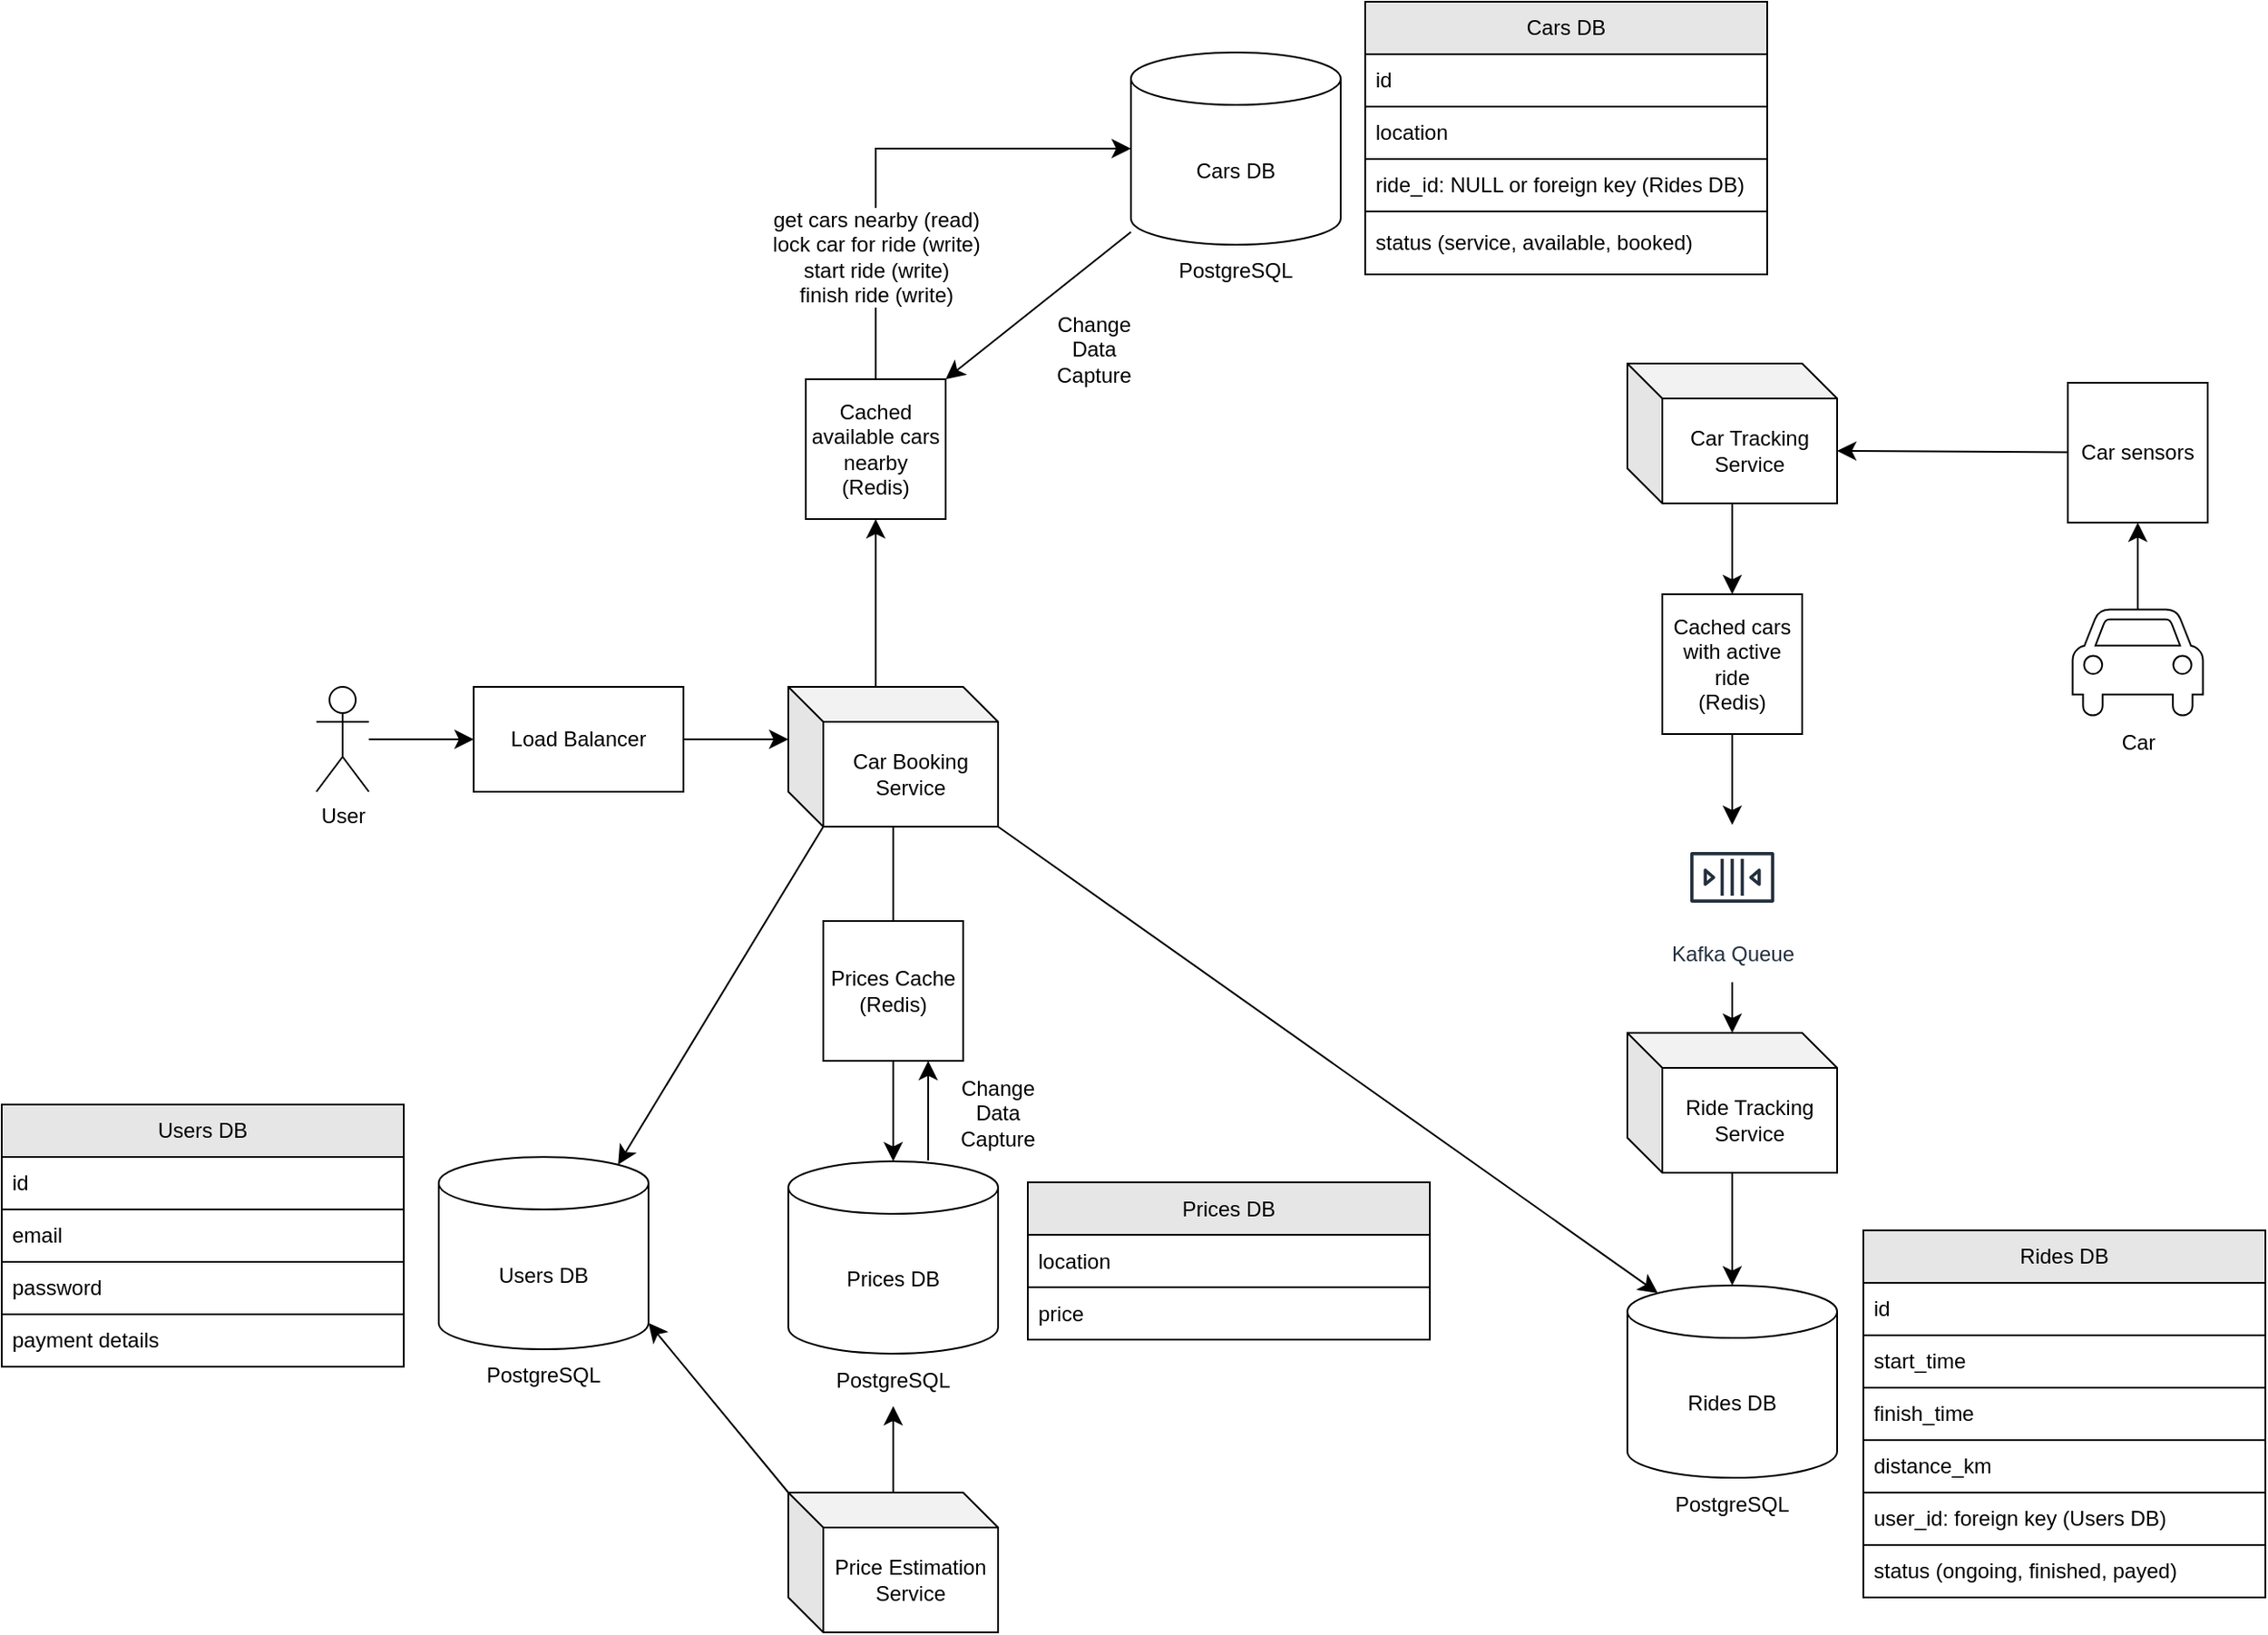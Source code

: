 <mxfile version="26.0.9">
  <diagram name="system-design" id="sCHedO5sb3NCKmZcauj-">
    <mxGraphModel dx="2324" dy="1550" grid="1" gridSize="10" guides="1" tooltips="1" connect="1" arrows="1" fold="1" page="1" pageScale="1" pageWidth="1169" pageHeight="827" math="0" shadow="0">
      <root>
        <mxCell id="0" />
        <mxCell id="1" parent="0" />
        <mxCell id="3JaNWiiR6AFBt9iG92Yo-1" style="edgeStyle=none;curved=1;rounded=0;orthogonalLoop=1;jettySize=auto;html=1;entryX=0;entryY=0.5;entryDx=0;entryDy=0;fontSize=12;startSize=8;endSize=8;" edge="1" parent="1" target="3JaNWiiR6AFBt9iG92Yo-8" source="3JaNWiiR6AFBt9iG92Yo-2">
          <mxGeometry relative="1" as="geometry">
            <mxPoint x="60" y="330" as="sourcePoint" />
            <mxPoint x="110" y="315" as="targetPoint" />
          </mxGeometry>
        </mxCell>
        <mxCell id="3JaNWiiR6AFBt9iG92Yo-2" value="User" style="shape=umlActor;verticalLabelPosition=bottom;verticalAlign=top;html=1;outlineConnect=0;" vertex="1" parent="1">
          <mxGeometry x="20" y="306" width="30" height="60" as="geometry" />
        </mxCell>
        <mxCell id="3JaNWiiR6AFBt9iG92Yo-3" style="edgeStyle=none;curved=1;rounded=0;orthogonalLoop=1;jettySize=auto;html=1;fontSize=12;startSize=8;endSize=8;" edge="1" parent="1" source="3JaNWiiR6AFBt9iG92Yo-4" target="3JaNWiiR6AFBt9iG92Yo-5">
          <mxGeometry relative="1" as="geometry" />
        </mxCell>
        <mxCell id="3JaNWiiR6AFBt9iG92Yo-4" value="Car" style="shape=mxgraph.signs.transportation.car_4;html=1;pointerEvents=1;fillColor=#FFFFFF;strokeColor=#000000;verticalLabelPosition=bottom;verticalAlign=top;align=center;" vertex="1" parent="1">
          <mxGeometry x="1024.73" y="261.75" width="74.54" height="62.5" as="geometry" />
        </mxCell>
        <mxCell id="3JaNWiiR6AFBt9iG92Yo-5" value="Car sensors" style="whiteSpace=wrap;html=1;aspect=fixed;" vertex="1" parent="1">
          <mxGeometry x="1022" y="132" width="80" height="80" as="geometry" />
        </mxCell>
        <mxCell id="3JaNWiiR6AFBt9iG92Yo-6" value="Car Tracking Service" style="shape=cube;whiteSpace=wrap;html=1;boundedLbl=1;backgroundOutline=1;darkOpacity=0.05;darkOpacity2=0.1;" vertex="1" parent="1">
          <mxGeometry x="770" y="121" width="120" height="80" as="geometry" />
        </mxCell>
        <mxCell id="3JaNWiiR6AFBt9iG92Yo-7" style="edgeStyle=none;curved=1;rounded=0;orthogonalLoop=1;jettySize=auto;html=1;fontSize=12;startSize=8;endSize=8;entryX=0;entryY=0;entryDx=120;entryDy=50;entryPerimeter=0;" edge="1" parent="1" source="3JaNWiiR6AFBt9iG92Yo-5" target="3JaNWiiR6AFBt9iG92Yo-6">
          <mxGeometry relative="1" as="geometry">
            <mxPoint x="1273" y="177.5" as="targetPoint" />
          </mxGeometry>
        </mxCell>
        <mxCell id="3JaNWiiR6AFBt9iG92Yo-8" value="Load Balancer" style="rounded=0;whiteSpace=wrap;html=1;" vertex="1" parent="1">
          <mxGeometry x="110" y="306" width="120" height="60" as="geometry" />
        </mxCell>
        <mxCell id="3JaNWiiR6AFBt9iG92Yo-9" style="edgeStyle=none;curved=1;rounded=0;orthogonalLoop=1;jettySize=auto;html=1;fontSize=12;startSize=8;endSize=8;" edge="1" parent="1" source="3JaNWiiR6AFBt9iG92Yo-10" target="3JaNWiiR6AFBt9iG92Yo-15">
          <mxGeometry relative="1" as="geometry" />
        </mxCell>
        <mxCell id="3JaNWiiR6AFBt9iG92Yo-10" value="Car Booking Service" style="shape=cube;whiteSpace=wrap;html=1;boundedLbl=1;backgroundOutline=1;darkOpacity=0.05;darkOpacity2=0.1;" vertex="1" parent="1">
          <mxGeometry x="290" y="306" width="120" height="80" as="geometry" />
        </mxCell>
        <mxCell id="3JaNWiiR6AFBt9iG92Yo-11" value="&lt;div&gt;get cars nearby (read)&lt;/div&gt;lock car for ride (write)&lt;div&gt;start ride (write)&lt;br&gt;&lt;div&gt;finish ride (write)&lt;/div&gt;&lt;/div&gt;" style="edgeStyle=orthogonalEdgeStyle;rounded=0;orthogonalLoop=1;jettySize=auto;html=1;entryX=0;entryY=0.5;entryDx=0;entryDy=0;entryPerimeter=0;fontSize=12;startSize=8;endSize=8;startArrow=none;startFill=0;exitX=0.5;exitY=0;exitDx=0;exitDy=0;" edge="1" parent="1" source="3JaNWiiR6AFBt9iG92Yo-39" target="3JaNWiiR6AFBt9iG92Yo-20">
          <mxGeometry x="-0.496" relative="1" as="geometry">
            <mxPoint as="offset" />
          </mxGeometry>
        </mxCell>
        <mxCell id="3JaNWiiR6AFBt9iG92Yo-12" style="edgeStyle=none;curved=1;rounded=0;orthogonalLoop=1;jettySize=auto;html=1;fontSize=12;startSize=8;endSize=8;entryX=0;entryY=0;entryDx=0;entryDy=30;entryPerimeter=0;exitX=1;exitY=0.5;exitDx=0;exitDy=0;" edge="1" parent="1" source="3JaNWiiR6AFBt9iG92Yo-8" target="3JaNWiiR6AFBt9iG92Yo-10">
          <mxGeometry relative="1" as="geometry">
            <mxPoint x="280" y="340" as="targetPoint" />
          </mxGeometry>
        </mxCell>
        <mxCell id="3JaNWiiR6AFBt9iG92Yo-13" style="edgeStyle=none;curved=1;rounded=0;orthogonalLoop=1;jettySize=auto;html=1;fontSize=12;startSize=8;endSize=8;entryX=0.5;entryY=1;entryDx=0;entryDy=0;" edge="1" parent="1" source="3JaNWiiR6AFBt9iG92Yo-14" target="3JaNWiiR6AFBt9iG92Yo-32">
          <mxGeometry relative="1" as="geometry" />
        </mxCell>
        <mxCell id="3JaNWiiR6AFBt9iG92Yo-14" value="Price Estimation Service" style="shape=cube;whiteSpace=wrap;html=1;boundedLbl=1;backgroundOutline=1;darkOpacity=0.05;darkOpacity2=0.1;" vertex="1" parent="1">
          <mxGeometry x="290" y="767" width="120" height="80" as="geometry" />
        </mxCell>
        <mxCell id="3JaNWiiR6AFBt9iG92Yo-15" value="Prices DB" style="shape=cylinder3;whiteSpace=wrap;html=1;boundedLbl=1;backgroundOutline=1;size=15;" vertex="1" parent="1">
          <mxGeometry x="290" y="577.5" width="120" height="110" as="geometry" />
        </mxCell>
        <mxCell id="3JaNWiiR6AFBt9iG92Yo-16" value="Prices Cache&lt;div&gt;(Redis)&lt;/div&gt;" style="whiteSpace=wrap;html=1;aspect=fixed;" vertex="1" parent="1">
          <mxGeometry x="310" y="440" width="80" height="80" as="geometry" />
        </mxCell>
        <mxCell id="3JaNWiiR6AFBt9iG92Yo-17" value="" style="endArrow=classic;html=1;rounded=0;fontSize=12;startSize=8;endSize=8;curved=1;entryX=0.75;entryY=1;entryDx=0;entryDy=0;" edge="1" parent="1" target="3JaNWiiR6AFBt9iG92Yo-16">
          <mxGeometry width="50" height="50" relative="1" as="geometry">
            <mxPoint x="370" y="577" as="sourcePoint" />
            <mxPoint x="440" y="460" as="targetPoint" />
          </mxGeometry>
        </mxCell>
        <mxCell id="3JaNWiiR6AFBt9iG92Yo-18" value="Change&lt;div&gt;Data&lt;/div&gt;&lt;div&gt;Capture&lt;/div&gt;" style="text;html=1;align=center;verticalAlign=middle;whiteSpace=wrap;rounded=0;" vertex="1" parent="1">
          <mxGeometry x="380" y="530" width="60" height="40" as="geometry" />
        </mxCell>
        <mxCell id="3JaNWiiR6AFBt9iG92Yo-19" value="" style="group" vertex="1" connectable="0" parent="1">
          <mxGeometry x="486" y="-57" width="120" height="140" as="geometry" />
        </mxCell>
        <mxCell id="3JaNWiiR6AFBt9iG92Yo-20" value="Cars DB" style="shape=cylinder3;whiteSpace=wrap;html=1;boundedLbl=1;backgroundOutline=1;size=15;" vertex="1" parent="3JaNWiiR6AFBt9iG92Yo-19">
          <mxGeometry width="120" height="110" as="geometry" />
        </mxCell>
        <mxCell id="3JaNWiiR6AFBt9iG92Yo-21" value="PostgreSQL" style="text;html=1;align=center;verticalAlign=middle;whiteSpace=wrap;rounded=0;" vertex="1" parent="3JaNWiiR6AFBt9iG92Yo-19">
          <mxGeometry x="30" y="110" width="60" height="30" as="geometry" />
        </mxCell>
        <mxCell id="3JaNWiiR6AFBt9iG92Yo-22" style="edgeStyle=none;curved=1;rounded=0;orthogonalLoop=1;jettySize=auto;html=1;fontSize=12;startSize=8;endSize=8;entryX=0;entryY=0;entryDx=0;entryDy=0;entryPerimeter=0;exitX=1;exitY=1;exitDx=0;exitDy=-15;exitPerimeter=0;startArrow=classic;startFill=1;endArrow=none;" edge="1" parent="1" source="3JaNWiiR6AFBt9iG92Yo-25" target="3JaNWiiR6AFBt9iG92Yo-14">
          <mxGeometry relative="1" as="geometry">
            <mxPoint x="290" y="750" as="targetPoint" />
          </mxGeometry>
        </mxCell>
        <mxCell id="3JaNWiiR6AFBt9iG92Yo-23" value="" style="group" vertex="1" connectable="0" parent="1">
          <mxGeometry x="150" y="500" width="120" height="195" as="geometry" />
        </mxCell>
        <mxCell id="3JaNWiiR6AFBt9iG92Yo-24" value="" style="group" vertex="1" connectable="0" parent="3JaNWiiR6AFBt9iG92Yo-23">
          <mxGeometry x="-60" y="75" width="120" height="140" as="geometry" />
        </mxCell>
        <mxCell id="3JaNWiiR6AFBt9iG92Yo-25" value="Users DB" style="shape=cylinder3;whiteSpace=wrap;html=1;boundedLbl=1;backgroundOutline=1;size=15;" vertex="1" parent="3JaNWiiR6AFBt9iG92Yo-24">
          <mxGeometry width="120" height="110" as="geometry" />
        </mxCell>
        <mxCell id="3JaNWiiR6AFBt9iG92Yo-26" value="PostgreSQL" style="text;html=1;align=center;verticalAlign=middle;whiteSpace=wrap;rounded=0;" vertex="1" parent="3JaNWiiR6AFBt9iG92Yo-24">
          <mxGeometry x="30" y="110" width="60" height="30" as="geometry" />
        </mxCell>
        <mxCell id="3JaNWiiR6AFBt9iG92Yo-27" value="Ride Tracking Service" style="shape=cube;whiteSpace=wrap;html=1;boundedLbl=1;backgroundOutline=1;darkOpacity=0.05;darkOpacity2=0.1;" vertex="1" parent="1">
          <mxGeometry x="770" y="504" width="120" height="80" as="geometry" />
        </mxCell>
        <mxCell id="3JaNWiiR6AFBt9iG92Yo-28" style="edgeStyle=none;curved=1;rounded=0;orthogonalLoop=1;jettySize=auto;html=1;fontSize=12;startSize=8;endSize=8;" edge="1" parent="1" source="3JaNWiiR6AFBt9iG92Yo-62" target="3JaNWiiR6AFBt9iG92Yo-37">
          <mxGeometry relative="1" as="geometry" />
        </mxCell>
        <mxCell id="3JaNWiiR6AFBt9iG92Yo-29" style="edgeStyle=none;curved=1;rounded=0;orthogonalLoop=1;jettySize=auto;html=1;entryX=0.5;entryY=0;entryDx=0;entryDy=0;entryPerimeter=0;fontSize=12;startSize=8;endSize=8;" edge="1" parent="1" source="3JaNWiiR6AFBt9iG92Yo-27" target="3JaNWiiR6AFBt9iG92Yo-34">
          <mxGeometry relative="1" as="geometry" />
        </mxCell>
        <mxCell id="3JaNWiiR6AFBt9iG92Yo-30" style="edgeStyle=none;curved=1;rounded=0;orthogonalLoop=1;jettySize=auto;html=1;entryX=0.145;entryY=0;entryDx=0;entryDy=4.35;entryPerimeter=0;fontSize=12;startSize=8;endSize=8;exitX=1;exitY=1;exitDx=0;exitDy=0;exitPerimeter=0;startArrow=none;startFill=0;" edge="1" parent="1" source="3JaNWiiR6AFBt9iG92Yo-10" target="3JaNWiiR6AFBt9iG92Yo-34">
          <mxGeometry relative="1" as="geometry" />
        </mxCell>
        <mxCell id="3JaNWiiR6AFBt9iG92Yo-31" style="edgeStyle=none;curved=1;rounded=0;orthogonalLoop=1;jettySize=auto;html=1;entryX=0.855;entryY=0;entryDx=0;entryDy=4.35;entryPerimeter=0;fontSize=12;startSize=8;endSize=8;exitX=0;exitY=0;exitDx=20;exitDy=80;exitPerimeter=0;startArrow=none;startFill=0;" edge="1" parent="1" source="3JaNWiiR6AFBt9iG92Yo-10" target="3JaNWiiR6AFBt9iG92Yo-25">
          <mxGeometry relative="1" as="geometry" />
        </mxCell>
        <mxCell id="3JaNWiiR6AFBt9iG92Yo-32" value="PostgreSQL" style="text;html=1;align=center;verticalAlign=middle;whiteSpace=wrap;rounded=0;" vertex="1" parent="1">
          <mxGeometry x="320" y="687.5" width="60" height="30" as="geometry" />
        </mxCell>
        <mxCell id="3JaNWiiR6AFBt9iG92Yo-33" value="" style="group" vertex="1" connectable="0" parent="1">
          <mxGeometry x="770" y="648.5" width="120" height="140" as="geometry" />
        </mxCell>
        <mxCell id="3JaNWiiR6AFBt9iG92Yo-34" value="Rides DB" style="shape=cylinder3;whiteSpace=wrap;html=1;boundedLbl=1;backgroundOutline=1;size=15;" vertex="1" parent="3JaNWiiR6AFBt9iG92Yo-33">
          <mxGeometry width="120" height="110" as="geometry" />
        </mxCell>
        <mxCell id="3JaNWiiR6AFBt9iG92Yo-35" value="PostgreSQL" style="text;html=1;align=center;verticalAlign=middle;whiteSpace=wrap;rounded=0;" vertex="1" parent="3JaNWiiR6AFBt9iG92Yo-33">
          <mxGeometry x="30" y="110" width="60" height="30" as="geometry" />
        </mxCell>
        <mxCell id="3JaNWiiR6AFBt9iG92Yo-36" value="" style="edgeStyle=none;curved=1;rounded=0;orthogonalLoop=1;jettySize=auto;html=1;fontSize=12;startSize=8;endSize=8;" edge="1" parent="1" target="3JaNWiiR6AFBt9iG92Yo-27">
          <mxGeometry relative="1" as="geometry">
            <mxPoint x="830" y="475" as="sourcePoint" />
          </mxGeometry>
        </mxCell>
        <mxCell id="3JaNWiiR6AFBt9iG92Yo-37" value="Kafka Queue" style="sketch=0;outlineConnect=0;fontColor=#232F3E;gradientColor=none;strokeColor=#232F3E;fillColor=#ffffff;dashed=0;verticalLabelPosition=bottom;verticalAlign=top;align=center;html=1;fontSize=12;fontStyle=0;aspect=fixed;shape=mxgraph.aws4.resourceIcon;resIcon=mxgraph.aws4.queue;" vertex="1" parent="1">
          <mxGeometry x="800" y="385" width="60" height="60" as="geometry" />
        </mxCell>
        <mxCell id="3JaNWiiR6AFBt9iG92Yo-38" value="" style="edgeStyle=orthogonalEdgeStyle;rounded=0;orthogonalLoop=1;jettySize=auto;html=1;entryX=0.5;entryY=1;entryDx=0;entryDy=0;fontSize=12;startSize=8;endSize=8;startArrow=none;startFill=0;exitX=0;exitY=0;exitDx=50;exitDy=0;exitPerimeter=0;" edge="1" parent="1" source="3JaNWiiR6AFBt9iG92Yo-10" target="3JaNWiiR6AFBt9iG92Yo-39">
          <mxGeometry x="-0.33" relative="1" as="geometry">
            <mxPoint x="340" y="310" as="sourcePoint" />
            <mxPoint x="585" y="-55" as="targetPoint" />
            <mxPoint y="1" as="offset" />
          </mxGeometry>
        </mxCell>
        <mxCell id="3JaNWiiR6AFBt9iG92Yo-39" value="Cached available cars nearby&lt;div&gt;(Redis)&lt;/div&gt;" style="whiteSpace=wrap;html=1;aspect=fixed;" vertex="1" parent="1">
          <mxGeometry x="300" y="130" width="80" height="80" as="geometry" />
        </mxCell>
        <mxCell id="3JaNWiiR6AFBt9iG92Yo-40" value="Cars DB" style="swimlane;fontStyle=0;childLayout=stackLayout;horizontal=1;startSize=30;horizontalStack=0;resizeParent=1;resizeParentMax=0;resizeLast=0;collapsible=1;marginBottom=0;whiteSpace=wrap;html=1;direction=east;separatorColor=#000000;glass=0;fillColor=#E6E6E6;swimlaneFillColor=default;strokeWidth=1;perimeterSpacing=0;noLabel=0;" vertex="1" parent="1">
          <mxGeometry x="620" y="-86" width="230" height="156" as="geometry">
            <mxRectangle x="740" y="-170" width="60" height="30" as="alternateBounds" />
          </mxGeometry>
        </mxCell>
        <mxCell id="3JaNWiiR6AFBt9iG92Yo-41" value="id" style="text;strokeColor=default;fillColor=none;align=left;verticalAlign=middle;spacingLeft=4;spacingRight=4;overflow=hidden;points=[[0,0.5],[1,0.5]];portConstraint=eastwest;rotatable=0;whiteSpace=wrap;html=1;" vertex="1" parent="3JaNWiiR6AFBt9iG92Yo-40">
          <mxGeometry y="30" width="230" height="30" as="geometry" />
        </mxCell>
        <mxCell id="3JaNWiiR6AFBt9iG92Yo-42" value="location" style="text;strokeColor=default;fillColor=none;align=left;verticalAlign=middle;spacingLeft=4;spacingRight=4;overflow=hidden;points=[[0,0.5],[1,0.5]];portConstraint=eastwest;rotatable=0;whiteSpace=wrap;html=1;glass=0;" vertex="1" parent="3JaNWiiR6AFBt9iG92Yo-40">
          <mxGeometry y="60" width="230" height="30" as="geometry" />
        </mxCell>
        <mxCell id="3JaNWiiR6AFBt9iG92Yo-43" value="ride_id: NULL or foreign key (Rides DB)" style="text;strokeColor=none;fillColor=none;align=left;verticalAlign=middle;spacingLeft=4;spacingRight=4;overflow=hidden;points=[[0,0.5],[1,0.5]];portConstraint=eastwest;rotatable=0;whiteSpace=wrap;html=1;glass=0;" vertex="1" parent="3JaNWiiR6AFBt9iG92Yo-40">
          <mxGeometry y="90" width="230" height="30" as="geometry" />
        </mxCell>
        <mxCell id="3JaNWiiR6AFBt9iG92Yo-44" value="status (service, available, booked)" style="text;strokeColor=default;fillColor=none;align=left;verticalAlign=middle;spacingLeft=4;spacingRight=4;overflow=hidden;points=[[0,0.5],[1,0.5]];portConstraint=eastwest;rotatable=0;whiteSpace=wrap;html=1;glass=0;" vertex="1" parent="3JaNWiiR6AFBt9iG92Yo-40">
          <mxGeometry y="120" width="230" height="36" as="geometry" />
        </mxCell>
        <mxCell id="3JaNWiiR6AFBt9iG92Yo-45" value="Rides DB" style="swimlane;fontStyle=0;childLayout=stackLayout;horizontal=1;startSize=30;horizontalStack=0;resizeParent=1;resizeParentMax=0;resizeLast=0;collapsible=1;marginBottom=0;whiteSpace=wrap;html=1;direction=east;separatorColor=#000000;glass=0;fillColor=#E6E6E6;swimlaneFillColor=default;strokeWidth=1;perimeterSpacing=0;noLabel=0;" vertex="1" parent="1">
          <mxGeometry x="905" y="617" width="230" height="210" as="geometry">
            <mxRectangle x="740" y="-170" width="60" height="30" as="alternateBounds" />
          </mxGeometry>
        </mxCell>
        <mxCell id="3JaNWiiR6AFBt9iG92Yo-46" value="id" style="text;strokeColor=default;fillColor=none;align=left;verticalAlign=middle;spacingLeft=4;spacingRight=4;overflow=hidden;points=[[0,0.5],[1,0.5]];portConstraint=eastwest;rotatable=0;whiteSpace=wrap;html=1;" vertex="1" parent="3JaNWiiR6AFBt9iG92Yo-45">
          <mxGeometry y="30" width="230" height="30" as="geometry" />
        </mxCell>
        <mxCell id="3JaNWiiR6AFBt9iG92Yo-47" value="start_time" style="text;strokeColor=default;fillColor=none;align=left;verticalAlign=middle;spacingLeft=4;spacingRight=4;overflow=hidden;points=[[0,0.5],[1,0.5]];portConstraint=eastwest;rotatable=0;whiteSpace=wrap;html=1;glass=0;" vertex="1" parent="3JaNWiiR6AFBt9iG92Yo-45">
          <mxGeometry y="60" width="230" height="30" as="geometry" />
        </mxCell>
        <mxCell id="3JaNWiiR6AFBt9iG92Yo-48" value="finish_time" style="text;strokeColor=none;fillColor=none;align=left;verticalAlign=middle;spacingLeft=4;spacingRight=4;overflow=hidden;points=[[0,0.5],[1,0.5]];portConstraint=eastwest;rotatable=0;whiteSpace=wrap;html=1;glass=0;" vertex="1" parent="3JaNWiiR6AFBt9iG92Yo-45">
          <mxGeometry y="90" width="230" height="30" as="geometry" />
        </mxCell>
        <mxCell id="3JaNWiiR6AFBt9iG92Yo-49" value="distance_km" style="text;strokeColor=default;fillColor=none;align=left;verticalAlign=middle;spacingLeft=4;spacingRight=4;overflow=hidden;points=[[0,0.5],[1,0.5]];portConstraint=eastwest;rotatable=0;whiteSpace=wrap;html=1;glass=0;" vertex="1" parent="3JaNWiiR6AFBt9iG92Yo-45">
          <mxGeometry y="120" width="230" height="30" as="geometry" />
        </mxCell>
        <mxCell id="3JaNWiiR6AFBt9iG92Yo-50" value="user_id: foreign key (Users DB)" style="text;strokeColor=none;fillColor=none;align=left;verticalAlign=middle;spacingLeft=4;spacingRight=4;overflow=hidden;points=[[0,0.5],[1,0.5]];portConstraint=eastwest;rotatable=0;whiteSpace=wrap;html=1;glass=0;" vertex="1" parent="3JaNWiiR6AFBt9iG92Yo-45">
          <mxGeometry y="150" width="230" height="30" as="geometry" />
        </mxCell>
        <mxCell id="3JaNWiiR6AFBt9iG92Yo-51" value="status (ongoing, finished, payed)" style="text;strokeColor=default;fillColor=none;align=left;verticalAlign=middle;spacingLeft=4;spacingRight=4;overflow=hidden;points=[[0,0.5],[1,0.5]];portConstraint=eastwest;rotatable=0;whiteSpace=wrap;html=1;glass=0;" vertex="1" parent="3JaNWiiR6AFBt9iG92Yo-45">
          <mxGeometry y="180" width="230" height="30" as="geometry" />
        </mxCell>
        <mxCell id="3JaNWiiR6AFBt9iG92Yo-53" value="Users DB" style="swimlane;fontStyle=0;childLayout=stackLayout;horizontal=1;startSize=30;horizontalStack=0;resizeParent=1;resizeParentMax=0;resizeLast=0;collapsible=1;marginBottom=0;whiteSpace=wrap;html=1;direction=east;separatorColor=#000000;glass=0;fillColor=#E6E6E6;swimlaneFillColor=default;strokeWidth=1;perimeterSpacing=0;noLabel=0;" vertex="1" parent="1">
          <mxGeometry x="-160" y="545" width="230" height="150" as="geometry">
            <mxRectangle x="740" y="-170" width="60" height="30" as="alternateBounds" />
          </mxGeometry>
        </mxCell>
        <mxCell id="3JaNWiiR6AFBt9iG92Yo-54" value="id" style="text;strokeColor=default;fillColor=none;align=left;verticalAlign=middle;spacingLeft=4;spacingRight=4;overflow=hidden;points=[[0,0.5],[1,0.5]];portConstraint=eastwest;rotatable=0;whiteSpace=wrap;html=1;" vertex="1" parent="3JaNWiiR6AFBt9iG92Yo-53">
          <mxGeometry y="30" width="230" height="30" as="geometry" />
        </mxCell>
        <mxCell id="3JaNWiiR6AFBt9iG92Yo-55" value="email" style="text;strokeColor=default;fillColor=none;align=left;verticalAlign=middle;spacingLeft=4;spacingRight=4;overflow=hidden;points=[[0,0.5],[1,0.5]];portConstraint=eastwest;rotatable=0;whiteSpace=wrap;html=1;glass=0;" vertex="1" parent="3JaNWiiR6AFBt9iG92Yo-53">
          <mxGeometry y="60" width="230" height="30" as="geometry" />
        </mxCell>
        <mxCell id="3JaNWiiR6AFBt9iG92Yo-56" value="password" style="text;strokeColor=none;fillColor=none;align=left;verticalAlign=middle;spacingLeft=4;spacingRight=4;overflow=hidden;points=[[0,0.5],[1,0.5]];portConstraint=eastwest;rotatable=0;whiteSpace=wrap;html=1;glass=0;" vertex="1" parent="3JaNWiiR6AFBt9iG92Yo-53">
          <mxGeometry y="90" width="230" height="30" as="geometry" />
        </mxCell>
        <mxCell id="3JaNWiiR6AFBt9iG92Yo-57" value="payment details" style="text;strokeColor=default;fillColor=none;align=left;verticalAlign=middle;spacingLeft=4;spacingRight=4;overflow=hidden;points=[[0,0.5],[1,0.5]];portConstraint=eastwest;rotatable=0;whiteSpace=wrap;html=1;glass=0;" vertex="1" parent="3JaNWiiR6AFBt9iG92Yo-53">
          <mxGeometry y="120" width="230" height="30" as="geometry" />
        </mxCell>
        <mxCell id="3JaNWiiR6AFBt9iG92Yo-58" value="Prices DB" style="swimlane;fontStyle=0;childLayout=stackLayout;horizontal=1;startSize=30;horizontalStack=0;resizeParent=1;resizeParentMax=0;resizeLast=0;collapsible=1;marginBottom=0;whiteSpace=wrap;html=1;direction=east;separatorColor=#000000;glass=0;fillColor=#E6E6E6;swimlaneFillColor=default;strokeWidth=1;perimeterSpacing=0;noLabel=0;" vertex="1" parent="1">
          <mxGeometry x="427" y="589.5" width="230" height="90" as="geometry">
            <mxRectangle x="424" y="592" width="60" height="30" as="alternateBounds" />
          </mxGeometry>
        </mxCell>
        <mxCell id="3JaNWiiR6AFBt9iG92Yo-59" value="location" style="text;strokeColor=default;fillColor=none;align=left;verticalAlign=middle;spacingLeft=4;spacingRight=4;overflow=hidden;points=[[0,0.5],[1,0.5]];portConstraint=eastwest;rotatable=0;whiteSpace=wrap;html=1;" vertex="1" parent="3JaNWiiR6AFBt9iG92Yo-58">
          <mxGeometry y="30" width="230" height="30" as="geometry" />
        </mxCell>
        <mxCell id="3JaNWiiR6AFBt9iG92Yo-60" value="price" style="text;strokeColor=default;fillColor=none;align=left;verticalAlign=middle;spacingLeft=4;spacingRight=4;overflow=hidden;points=[[0,0.5],[1,0.5]];portConstraint=eastwest;rotatable=0;whiteSpace=wrap;html=1;glass=0;" vertex="1" parent="3JaNWiiR6AFBt9iG92Yo-58">
          <mxGeometry y="60" width="230" height="30" as="geometry" />
        </mxCell>
        <mxCell id="3JaNWiiR6AFBt9iG92Yo-61" value="" style="edgeStyle=none;curved=1;rounded=0;orthogonalLoop=1;jettySize=auto;html=1;fontSize=12;startSize=8;endSize=8;" edge="1" parent="1" source="3JaNWiiR6AFBt9iG92Yo-6" target="3JaNWiiR6AFBt9iG92Yo-62">
          <mxGeometry relative="1" as="geometry">
            <mxPoint x="830" y="280" as="sourcePoint" />
            <mxPoint x="830" y="385" as="targetPoint" />
          </mxGeometry>
        </mxCell>
        <mxCell id="3JaNWiiR6AFBt9iG92Yo-62" value="Cached cars with active ride&lt;div&gt;(Redis)&lt;/div&gt;" style="whiteSpace=wrap;html=1;aspect=fixed;" vertex="1" parent="1">
          <mxGeometry x="790" y="253" width="80" height="80" as="geometry" />
        </mxCell>
        <mxCell id="3JaNWiiR6AFBt9iG92Yo-63" value="Change&lt;div&gt;Data&lt;/div&gt;&lt;div&gt;Capture&lt;/div&gt;" style="text;html=1;align=center;verticalAlign=middle;whiteSpace=wrap;rounded=0;" vertex="1" parent="1">
          <mxGeometry x="435" y="93" width="60" height="40" as="geometry" />
        </mxCell>
        <mxCell id="3JaNWiiR6AFBt9iG92Yo-64" style="edgeStyle=none;curved=1;rounded=0;orthogonalLoop=1;jettySize=auto;html=1;entryX=1;entryY=0;entryDx=0;entryDy=0;fontSize=12;startSize=8;endSize=8;" edge="1" parent="1" source="3JaNWiiR6AFBt9iG92Yo-20" target="3JaNWiiR6AFBt9iG92Yo-39">
          <mxGeometry relative="1" as="geometry" />
        </mxCell>
      </root>
    </mxGraphModel>
  </diagram>
</mxfile>
